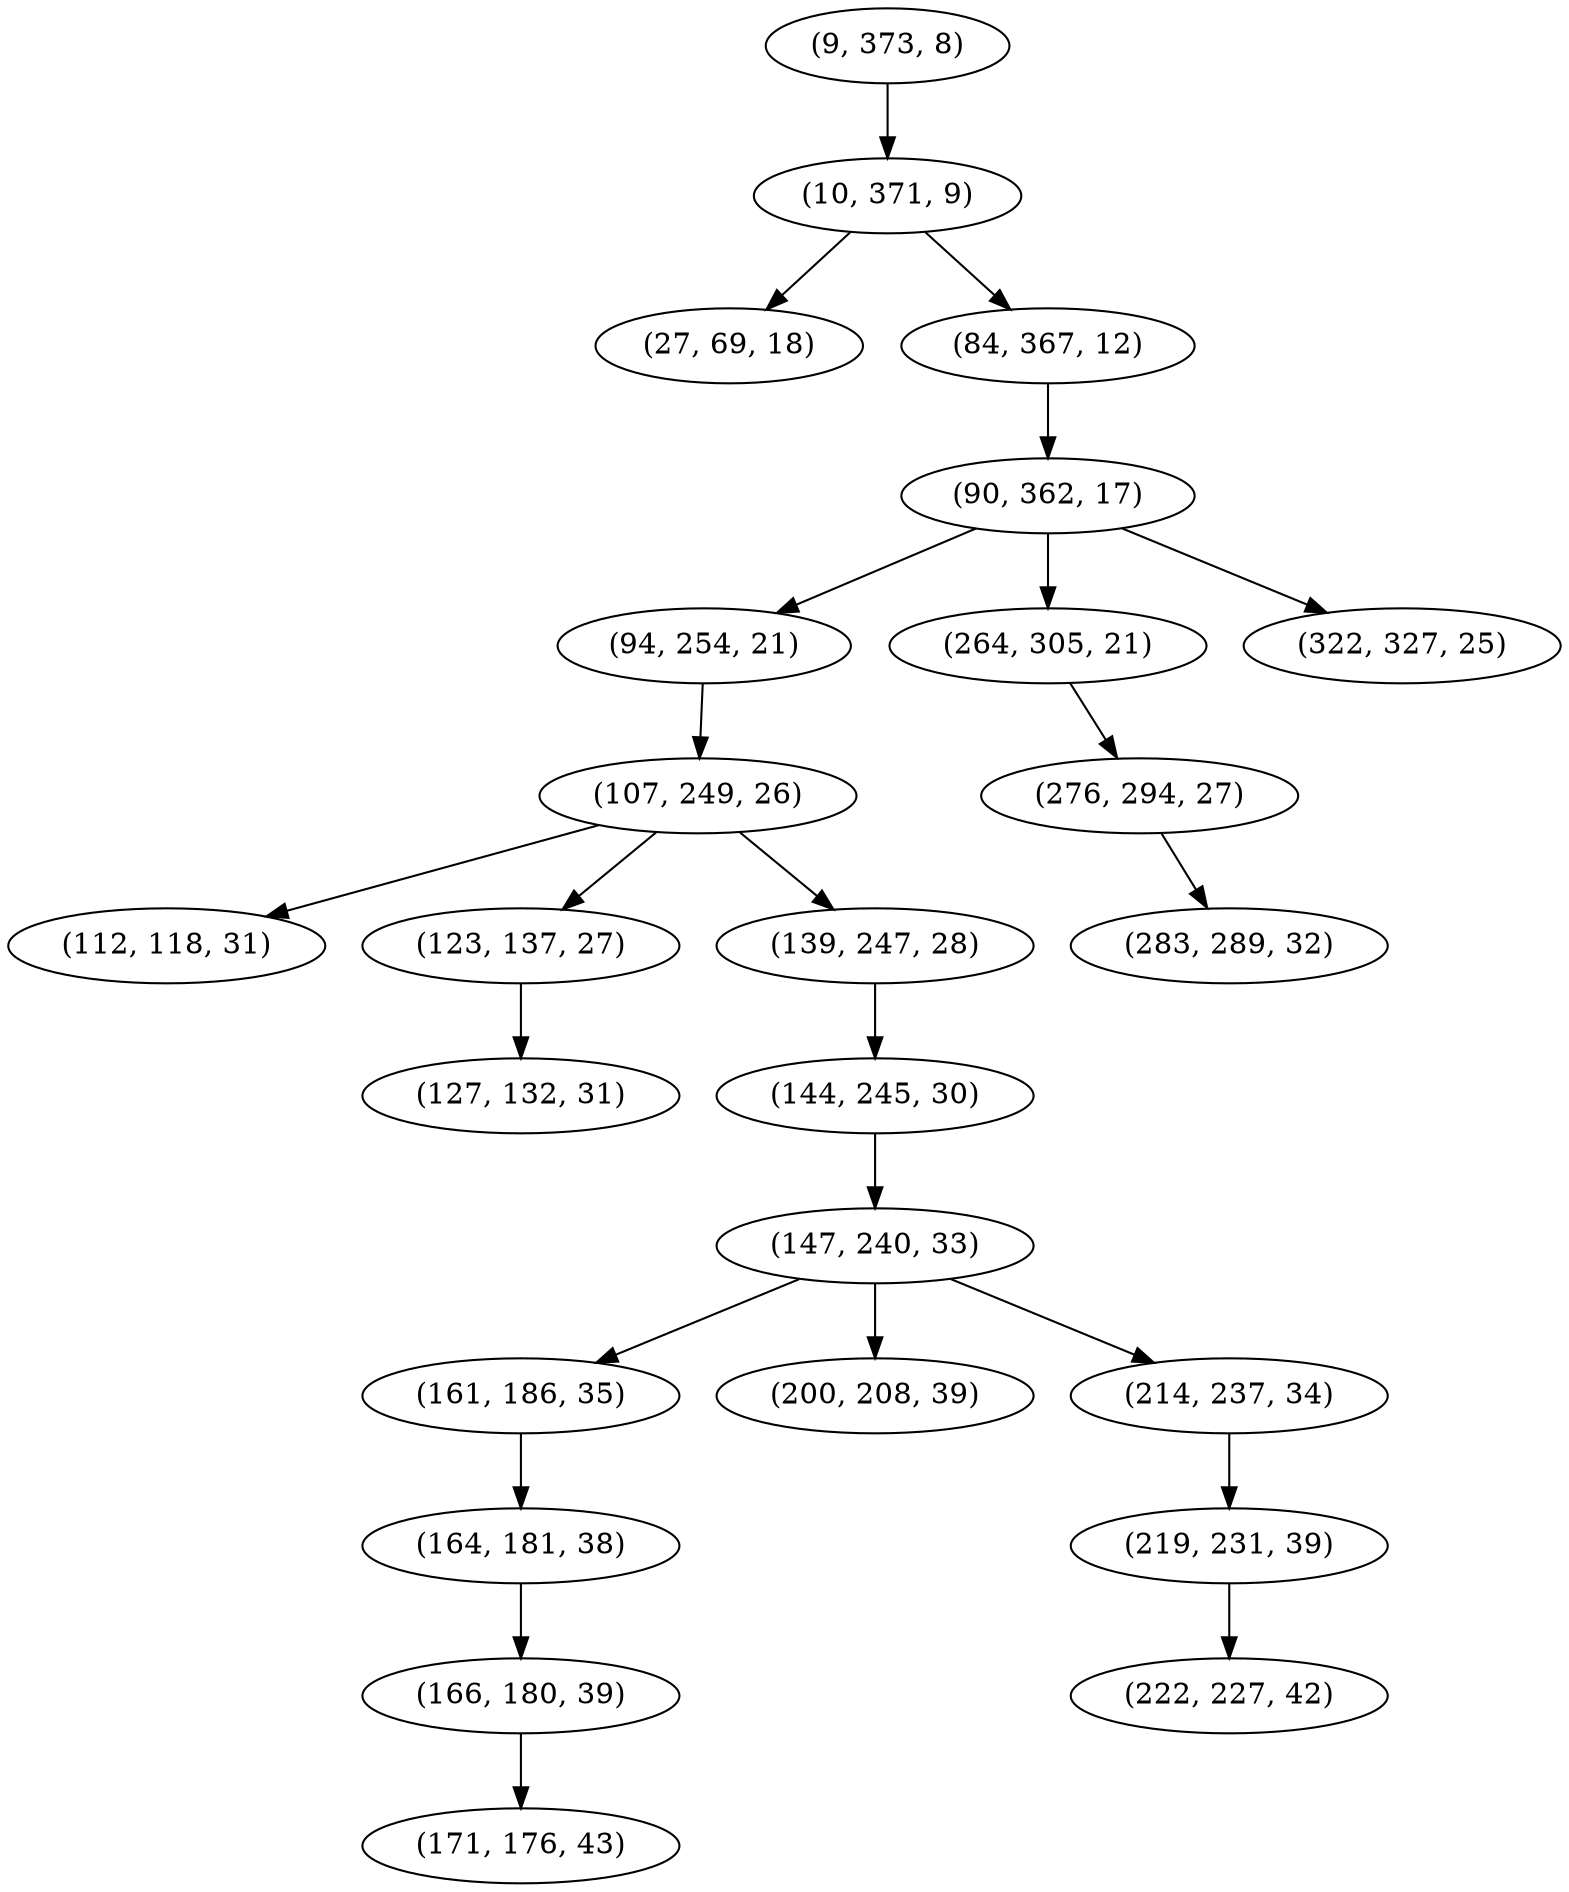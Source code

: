 digraph tree {
    "(9, 373, 8)";
    "(10, 371, 9)";
    "(27, 69, 18)";
    "(84, 367, 12)";
    "(90, 362, 17)";
    "(94, 254, 21)";
    "(107, 249, 26)";
    "(112, 118, 31)";
    "(123, 137, 27)";
    "(127, 132, 31)";
    "(139, 247, 28)";
    "(144, 245, 30)";
    "(147, 240, 33)";
    "(161, 186, 35)";
    "(164, 181, 38)";
    "(166, 180, 39)";
    "(171, 176, 43)";
    "(200, 208, 39)";
    "(214, 237, 34)";
    "(219, 231, 39)";
    "(222, 227, 42)";
    "(264, 305, 21)";
    "(276, 294, 27)";
    "(283, 289, 32)";
    "(322, 327, 25)";
    "(9, 373, 8)" -> "(10, 371, 9)";
    "(10, 371, 9)" -> "(27, 69, 18)";
    "(10, 371, 9)" -> "(84, 367, 12)";
    "(84, 367, 12)" -> "(90, 362, 17)";
    "(90, 362, 17)" -> "(94, 254, 21)";
    "(90, 362, 17)" -> "(264, 305, 21)";
    "(90, 362, 17)" -> "(322, 327, 25)";
    "(94, 254, 21)" -> "(107, 249, 26)";
    "(107, 249, 26)" -> "(112, 118, 31)";
    "(107, 249, 26)" -> "(123, 137, 27)";
    "(107, 249, 26)" -> "(139, 247, 28)";
    "(123, 137, 27)" -> "(127, 132, 31)";
    "(139, 247, 28)" -> "(144, 245, 30)";
    "(144, 245, 30)" -> "(147, 240, 33)";
    "(147, 240, 33)" -> "(161, 186, 35)";
    "(147, 240, 33)" -> "(200, 208, 39)";
    "(147, 240, 33)" -> "(214, 237, 34)";
    "(161, 186, 35)" -> "(164, 181, 38)";
    "(164, 181, 38)" -> "(166, 180, 39)";
    "(166, 180, 39)" -> "(171, 176, 43)";
    "(214, 237, 34)" -> "(219, 231, 39)";
    "(219, 231, 39)" -> "(222, 227, 42)";
    "(264, 305, 21)" -> "(276, 294, 27)";
    "(276, 294, 27)" -> "(283, 289, 32)";
}
